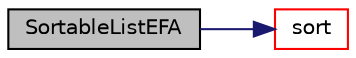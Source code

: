 digraph "SortableListEFA"
{
  bgcolor="transparent";
  edge [fontname="Helvetica",fontsize="10",labelfontname="Helvetica",labelfontsize="10"];
  node [fontname="Helvetica",fontsize="10",shape=record];
  rankdir="LR";
  Node0 [label="SortableListEFA",height=0.2,width=0.4,color="black", fillcolor="grey75", style="filled", fontcolor="black"];
  Node0 -> Node1 [color="midnightblue",fontsize="10",style="solid",fontname="Helvetica"];
  Node1 [label="sort",height=0.2,width=0.4,color="red",URL="$a31097.html#a47fdc9eea42b6975cdc835bb2e08810e",tooltip="Sort the list (if changed after construction time) "];
}
